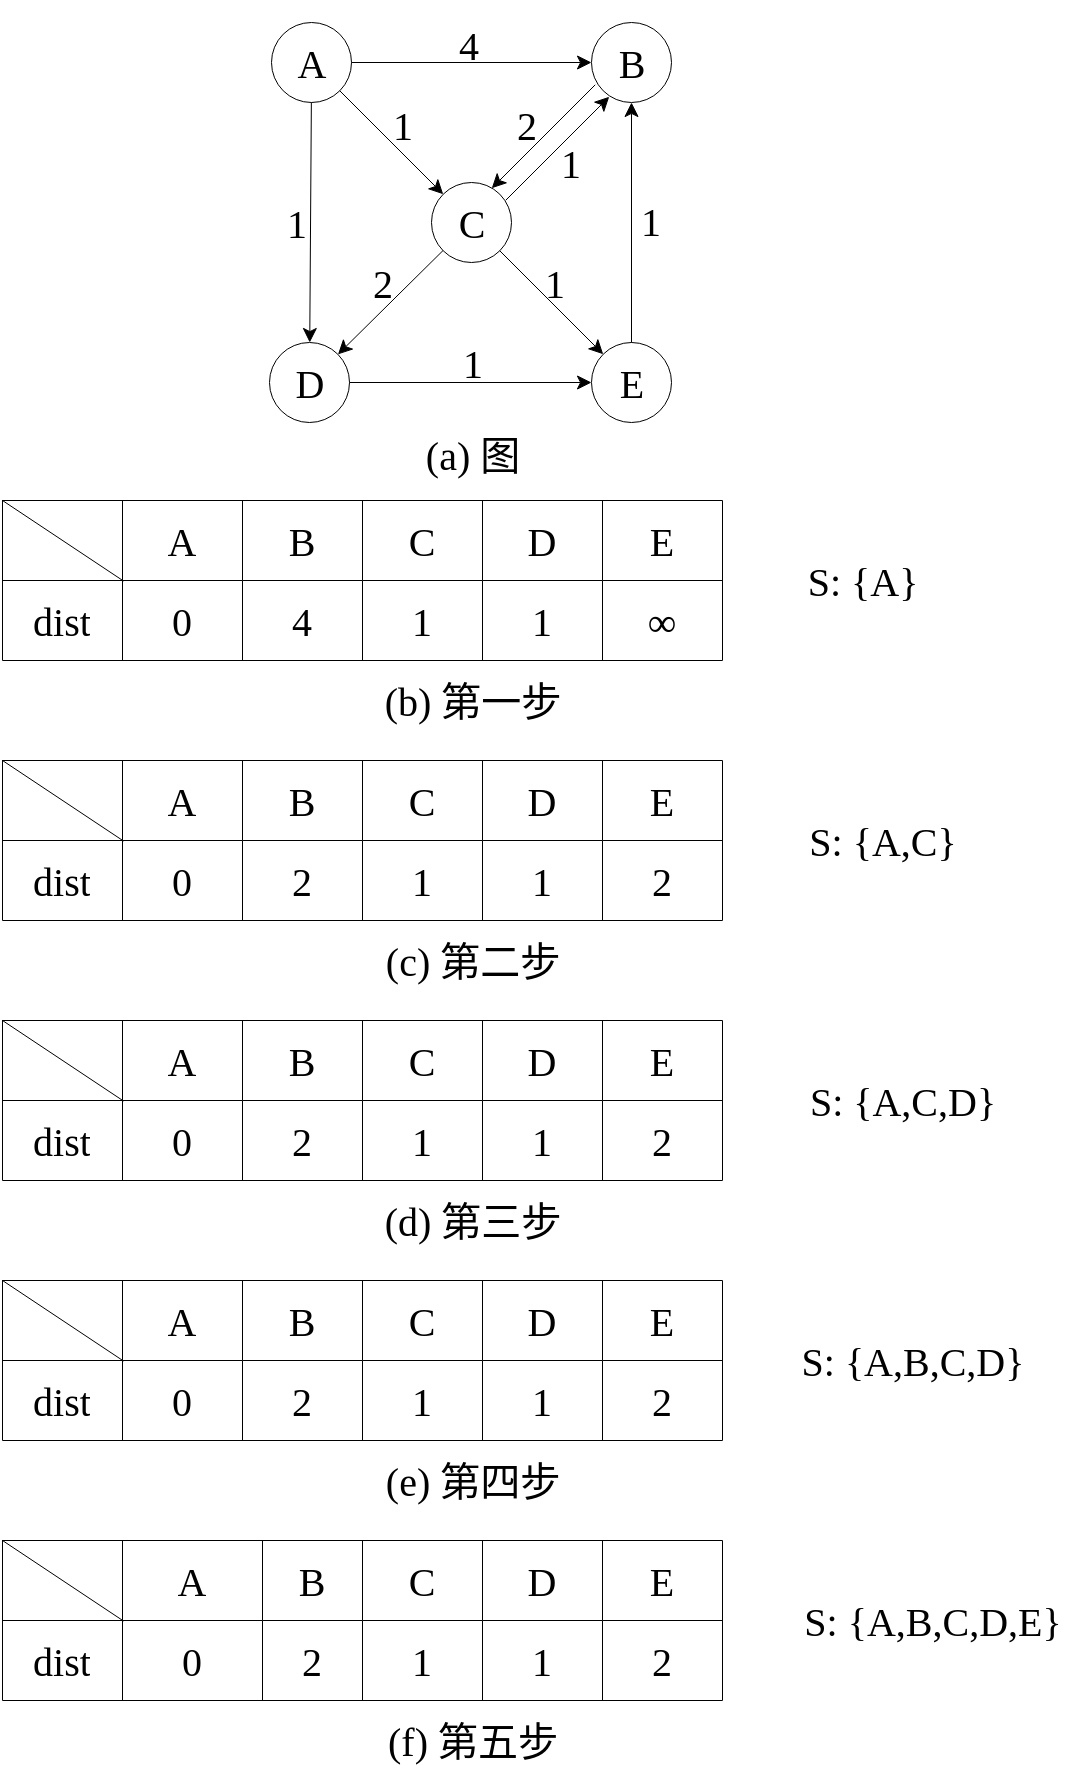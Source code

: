 <mxfile>
    <diagram id="xJzm0lC5wHLiliQopqIK" name="第 1 页">
        <mxGraphModel dx="991" dy="645" grid="1" gridSize="10" guides="1" tooltips="1" connect="1" arrows="1" fold="1" page="1" pageScale="1" pageWidth="827" pageHeight="1169" math="0" shadow="0">
            <root>
                <mxCell id="0"/>
                <mxCell id="1" parent="0"/>
                <mxCell id="GtfeOrSFovPK5ZYkdQ4u-160" value="&lt;font style=&quot;font-size: 20px;&quot; face=&quot;Times New Roman&quot;&gt;(f) &lt;/font&gt;&lt;font face=&quot;SimSun&quot; style=&quot;font-size: 20px;&quot;&gt;第五步&lt;/font&gt;" style="text;html=1;align=center;verticalAlign=middle;resizable=0;points=[];autosize=1;strokeColor=none;fillColor=none;strokeWidth=0.5;" parent="1" vertex="1">
                    <mxGeometry x="340" y="880" width="110" height="40" as="geometry"/>
                </mxCell>
                <mxCell id="GtfeOrSFovPK5ZYkdQ4u-166" value="&lt;font face=&quot;Times New Roman&quot;&gt;&lt;span style=&quot;font-size: 20px;&quot;&gt;S: {A,B,C,D,E}&lt;/span&gt;&lt;/font&gt;" style="text;html=1;align=center;verticalAlign=middle;resizable=0;points=[];autosize=1;strokeColor=none;fillColor=none;strokeWidth=0.5;" parent="1" vertex="1">
                    <mxGeometry x="550" y="820" width="150" height="40" as="geometry"/>
                </mxCell>
                <mxCell id="gOH0j5LnowQiTqJbI5KU-8" value="" style="group;strokeWidth=0.5;" parent="1" vertex="1" connectable="0">
                    <mxGeometry x="160" y="30" width="520" height="850" as="geometry"/>
                </mxCell>
                <mxCell id="gOH0j5LnowQiTqJbI5KU-5" value="" style="group;strokeWidth=0.5;" parent="gOH0j5LnowQiTqJbI5KU-8" vertex="1" connectable="0">
                    <mxGeometry x="131.5" y="11" width="207" height="236" as="geometry"/>
                </mxCell>
                <mxCell id="GtfeOrSFovPK5ZYkdQ4u-12" value="&lt;font style=&quot;font-size: 20px;&quot; face=&quot;Times New Roman&quot;&gt;A&lt;/font&gt;" style="ellipse;whiteSpace=wrap;html=1;aspect=fixed;strokeWidth=0.5;" parent="gOH0j5LnowQiTqJbI5KU-5" vertex="1">
                    <mxGeometry x="3" width="40" height="40" as="geometry"/>
                </mxCell>
                <mxCell id="GtfeOrSFovPK5ZYkdQ4u-13" value="&lt;font style=&quot;font-size: 20px;&quot; face=&quot;Times New Roman&quot;&gt;C&lt;/font&gt;" style="ellipse;whiteSpace=wrap;html=1;aspect=fixed;strokeWidth=0.5;" parent="gOH0j5LnowQiTqJbI5KU-5" vertex="1">
                    <mxGeometry x="83" y="80" width="40" height="40" as="geometry"/>
                </mxCell>
                <mxCell id="GtfeOrSFovPK5ZYkdQ4u-15" value="&lt;font style=&quot;font-size: 20px;&quot; face=&quot;Times New Roman&quot;&gt;B&lt;/font&gt;" style="ellipse;whiteSpace=wrap;html=1;aspect=fixed;strokeWidth=0.5;" parent="gOH0j5LnowQiTqJbI5KU-5" vertex="1">
                    <mxGeometry x="163" width="40" height="40" as="geometry"/>
                </mxCell>
                <mxCell id="GtfeOrSFovPK5ZYkdQ4u-16" value="&lt;font style=&quot;font-size: 20px;&quot; face=&quot;Times New Roman&quot;&gt;D&lt;/font&gt;" style="ellipse;whiteSpace=wrap;html=1;aspect=fixed;strokeWidth=0.5;" parent="gOH0j5LnowQiTqJbI5KU-5" vertex="1">
                    <mxGeometry x="2" y="160" width="40" height="40" as="geometry"/>
                </mxCell>
                <mxCell id="GtfeOrSFovPK5ZYkdQ4u-17" value="&lt;font style=&quot;font-size: 20px;&quot; face=&quot;Times New Roman&quot;&gt;E&lt;/font&gt;" style="ellipse;whiteSpace=wrap;html=1;aspect=fixed;strokeWidth=0.5;" parent="gOH0j5LnowQiTqJbI5KU-5" vertex="1">
                    <mxGeometry x="163" y="160" width="40" height="40" as="geometry"/>
                </mxCell>
                <mxCell id="GtfeOrSFovPK5ZYkdQ4u-19" value="" style="endArrow=classic;html=1;rounded=0;strokeWidth=0.5;" parent="gOH0j5LnowQiTqJbI5KU-5" source="GtfeOrSFovPK5ZYkdQ4u-12" target="GtfeOrSFovPK5ZYkdQ4u-13" edge="1">
                    <mxGeometry width="50" height="50" relative="1" as="geometry">
                        <mxPoint x="103" y="130" as="sourcePoint"/>
                        <mxPoint x="153" y="80" as="targetPoint"/>
                    </mxGeometry>
                </mxCell>
                <mxCell id="GtfeOrSFovPK5ZYkdQ4u-21" value="" style="endArrow=classic;html=1;rounded=0;strokeWidth=0.5;" parent="gOH0j5LnowQiTqJbI5KU-5" source="GtfeOrSFovPK5ZYkdQ4u-13" target="GtfeOrSFovPK5ZYkdQ4u-17" edge="1">
                    <mxGeometry width="50" height="50" relative="1" as="geometry">
                        <mxPoint x="103" y="130" as="sourcePoint"/>
                        <mxPoint x="153" y="80" as="targetPoint"/>
                    </mxGeometry>
                </mxCell>
                <mxCell id="GtfeOrSFovPK5ZYkdQ4u-22" value="" style="endArrow=classic;html=1;rounded=0;strokeWidth=0.5;" parent="gOH0j5LnowQiTqJbI5KU-5" source="GtfeOrSFovPK5ZYkdQ4u-12" target="GtfeOrSFovPK5ZYkdQ4u-16" edge="1">
                    <mxGeometry width="50" height="50" relative="1" as="geometry">
                        <mxPoint x="103" y="130" as="sourcePoint"/>
                        <mxPoint x="153" y="80" as="targetPoint"/>
                    </mxGeometry>
                </mxCell>
                <mxCell id="GtfeOrSFovPK5ZYkdQ4u-23" value="" style="endArrow=classic;html=1;rounded=0;strokeWidth=0.5;" parent="gOH0j5LnowQiTqJbI5KU-5" source="GtfeOrSFovPK5ZYkdQ4u-13" target="GtfeOrSFovPK5ZYkdQ4u-16" edge="1">
                    <mxGeometry width="50" height="50" relative="1" as="geometry">
                        <mxPoint x="103" y="130" as="sourcePoint"/>
                        <mxPoint x="153" y="80" as="targetPoint"/>
                    </mxGeometry>
                </mxCell>
                <mxCell id="GtfeOrSFovPK5ZYkdQ4u-24" value="" style="endArrow=classic;html=1;rounded=0;strokeWidth=0.5;" parent="gOH0j5LnowQiTqJbI5KU-5" source="GtfeOrSFovPK5ZYkdQ4u-16" target="GtfeOrSFovPK5ZYkdQ4u-17" edge="1">
                    <mxGeometry width="50" height="50" relative="1" as="geometry">
                        <mxPoint x="103" y="130" as="sourcePoint"/>
                        <mxPoint x="153" y="80" as="targetPoint"/>
                    </mxGeometry>
                </mxCell>
                <mxCell id="GtfeOrSFovPK5ZYkdQ4u-25" value="" style="endArrow=classic;html=1;rounded=0;strokeWidth=0.5;" parent="gOH0j5LnowQiTqJbI5KU-5" source="GtfeOrSFovPK5ZYkdQ4u-17" target="GtfeOrSFovPK5ZYkdQ4u-15" edge="1">
                    <mxGeometry width="50" height="50" relative="1" as="geometry">
                        <mxPoint x="103" y="130" as="sourcePoint"/>
                        <mxPoint x="153" y="80" as="targetPoint"/>
                    </mxGeometry>
                </mxCell>
                <mxCell id="GtfeOrSFovPK5ZYkdQ4u-26" value="" style="endArrow=classic;html=1;rounded=0;strokeWidth=0.5;" parent="gOH0j5LnowQiTqJbI5KU-5" source="GtfeOrSFovPK5ZYkdQ4u-12" target="GtfeOrSFovPK5ZYkdQ4u-15" edge="1">
                    <mxGeometry width="50" height="50" relative="1" as="geometry">
                        <mxPoint x="103" y="130" as="sourcePoint"/>
                        <mxPoint x="153" y="80" as="targetPoint"/>
                    </mxGeometry>
                </mxCell>
                <mxCell id="GtfeOrSFovPK5ZYkdQ4u-28" value="" style="endArrow=classic;html=1;rounded=0;strokeWidth=0.5;" parent="gOH0j5LnowQiTqJbI5KU-5" edge="1">
                    <mxGeometry width="50" height="50" relative="1" as="geometry">
                        <mxPoint x="164.858" y="31.142" as="sourcePoint"/>
                        <mxPoint x="113.142" y="82.858" as="targetPoint"/>
                    </mxGeometry>
                </mxCell>
                <mxCell id="GtfeOrSFovPK5ZYkdQ4u-29" value="" style="endArrow=classic;html=1;rounded=0;strokeWidth=0.5;" parent="gOH0j5LnowQiTqJbI5KU-5" edge="1">
                    <mxGeometry width="50" height="50" relative="1" as="geometry">
                        <mxPoint x="120.142" y="88.858" as="sourcePoint"/>
                        <mxPoint x="171.858" y="37.142" as="targetPoint"/>
                    </mxGeometry>
                </mxCell>
                <mxCell id="GtfeOrSFovPK5ZYkdQ4u-31" value="&lt;font style=&quot;font-size: 20px;&quot; face=&quot;Times New Roman&quot;&gt;1&lt;/font&gt;" style="text;html=1;align=center;verticalAlign=middle;resizable=0;points=[];autosize=1;strokeColor=none;fillColor=none;strokeWidth=0.5;" parent="gOH0j5LnowQiTqJbI5KU-5" vertex="1">
                    <mxGeometry x="137" y="50" width="30" height="40" as="geometry"/>
                </mxCell>
                <mxCell id="GtfeOrSFovPK5ZYkdQ4u-33" value="&lt;font style=&quot;font-size: 20px;&quot; face=&quot;Times New Roman&quot;&gt;1&lt;/font&gt;" style="text;html=1;align=center;verticalAlign=middle;resizable=0;points=[];autosize=1;strokeColor=none;fillColor=none;strokeWidth=0.5;" parent="gOH0j5LnowQiTqJbI5KU-5" vertex="1">
                    <mxGeometry x="177" y="79" width="30" height="40" as="geometry"/>
                </mxCell>
                <mxCell id="GtfeOrSFovPK5ZYkdQ4u-34" value="&lt;font style=&quot;font-size: 20px;&quot; face=&quot;Times New Roman&quot;&gt;1&lt;/font&gt;" style="text;html=1;align=center;verticalAlign=middle;resizable=0;points=[];autosize=1;strokeColor=none;fillColor=none;strokeWidth=0.5;" parent="gOH0j5LnowQiTqJbI5KU-5" vertex="1">
                    <mxGeometry x="129" y="110" width="30" height="40" as="geometry"/>
                </mxCell>
                <mxCell id="GtfeOrSFovPK5ZYkdQ4u-35" value="&lt;font style=&quot;font-size: 20px;&quot; face=&quot;Times New Roman&quot;&gt;2&lt;/font&gt;" style="text;html=1;align=center;verticalAlign=middle;resizable=0;points=[];autosize=1;strokeColor=none;fillColor=none;strokeWidth=0.5;" parent="gOH0j5LnowQiTqJbI5KU-5" vertex="1">
                    <mxGeometry x="115" y="31" width="30" height="40" as="geometry"/>
                </mxCell>
                <mxCell id="GtfeOrSFovPK5ZYkdQ4u-36" value="&lt;font style=&quot;font-size: 20px;&quot; face=&quot;Times New Roman&quot;&gt;1&lt;/font&gt;" style="text;html=1;align=center;verticalAlign=middle;resizable=0;points=[];autosize=1;strokeColor=none;fillColor=none;strokeWidth=0.5;" parent="gOH0j5LnowQiTqJbI5KU-5" vertex="1">
                    <mxGeometry x="53" y="31" width="30" height="40" as="geometry"/>
                </mxCell>
                <mxCell id="GtfeOrSFovPK5ZYkdQ4u-38" value="&lt;font style=&quot;font-size: 20px;&quot; face=&quot;Times New Roman&quot;&gt;1&lt;/font&gt;" style="text;html=1;align=center;verticalAlign=middle;resizable=0;points=[];autosize=1;strokeColor=none;fillColor=none;strokeWidth=0.5;" parent="gOH0j5LnowQiTqJbI5KU-5" vertex="1">
                    <mxGeometry y="80" width="30" height="40" as="geometry"/>
                </mxCell>
                <mxCell id="GtfeOrSFovPK5ZYkdQ4u-39" value="&lt;font style=&quot;font-size: 20px;&quot; face=&quot;Times New Roman&quot;&gt;2&lt;/font&gt;" style="text;html=1;align=center;verticalAlign=middle;resizable=0;points=[];autosize=1;strokeColor=none;fillColor=none;strokeWidth=0.5;" parent="gOH0j5LnowQiTqJbI5KU-5" vertex="1">
                    <mxGeometry x="43" y="110" width="30" height="40" as="geometry"/>
                </mxCell>
                <mxCell id="GtfeOrSFovPK5ZYkdQ4u-40" value="&lt;font style=&quot;font-size: 20px;&quot; face=&quot;Times New Roman&quot;&gt;1&lt;/font&gt;" style="text;html=1;align=center;verticalAlign=middle;resizable=0;points=[];autosize=1;strokeColor=none;fillColor=none;strokeWidth=0.5;" parent="gOH0j5LnowQiTqJbI5KU-5" vertex="1">
                    <mxGeometry x="88" y="150" width="30" height="40" as="geometry"/>
                </mxCell>
                <mxCell id="GtfeOrSFovPK5ZYkdQ4u-41" value="&lt;font style=&quot;font-size: 20px;&quot; face=&quot;Times New Roman&quot;&gt;(a) &lt;/font&gt;&lt;font face=&quot;SimSun&quot; style=&quot;font-size: 20px;&quot;&gt;图&lt;/font&gt;" style="text;html=1;align=center;verticalAlign=middle;resizable=0;points=[];autosize=1;strokeColor=none;fillColor=none;strokeWidth=0.5;" parent="gOH0j5LnowQiTqJbI5KU-5" vertex="1">
                    <mxGeometry x="68" y="196" width="70" height="40" as="geometry"/>
                </mxCell>
                <mxCell id="GtfeOrSFovPK5ZYkdQ4u-37" value="&lt;font style=&quot;font-size: 20px;&quot; face=&quot;Times New Roman&quot;&gt;4&lt;/font&gt;" style="text;html=1;align=center;verticalAlign=middle;resizable=0;points=[];autosize=1;strokeColor=none;fillColor=none;strokeWidth=0.5;" parent="gOH0j5LnowQiTqJbI5KU-5" vertex="1">
                    <mxGeometry x="86" y="-9" width="30" height="40" as="geometry"/>
                </mxCell>
                <mxCell id="gOH0j5LnowQiTqJbI5KU-6" value="" style="group;align=center;strokeWidth=0.5;" parent="gOH0j5LnowQiTqJbI5KU-8" vertex="1" connectable="0">
                    <mxGeometry y="250" width="470" height="120" as="geometry"/>
                </mxCell>
                <mxCell id="GtfeOrSFovPK5ZYkdQ4u-58" value="&lt;font style=&quot;font-size: 20px;&quot; face=&quot;Times New Roman&quot;&gt;(&lt;/font&gt;&lt;font style=&quot;font-size: 20px;&quot;&gt;&lt;font style=&quot;&quot;&gt;&lt;font face=&quot;Times New Roman&quot;&gt;b) &lt;/font&gt;&lt;font face=&quot;SimSun&quot;&gt;第一步&lt;/font&gt;&lt;/font&gt;&lt;/font&gt;" style="text;html=1;align=center;verticalAlign=middle;resizable=0;points=[];autosize=1;strokeColor=none;fillColor=none;strokeWidth=0.5;" parent="gOH0j5LnowQiTqJbI5KU-6" vertex="1">
                    <mxGeometry x="180" y="80" width="110" height="40" as="geometry"/>
                </mxCell>
                <mxCell id="GtfeOrSFovPK5ZYkdQ4u-42" value="" style="shape=table;startSize=0;container=1;collapsible=0;childLayout=tableLayout;fontFamily=Times New Roman;fontSize=20;strokeWidth=0.5;shadow=0;" parent="gOH0j5LnowQiTqJbI5KU-6" vertex="1">
                    <mxGeometry width="360" height="80" as="geometry"/>
                </mxCell>
                <mxCell id="GtfeOrSFovPK5ZYkdQ4u-43" value="" style="shape=tableRow;horizontal=0;startSize=0;swimlaneHead=0;swimlaneBody=0;strokeColor=inherit;top=0;left=0;bottom=0;right=0;collapsible=0;dropTarget=0;fillColor=none;points=[[0,0.5],[1,0.5]];portConstraint=eastwest;fontFamily=Times New Roman;fontSize=20;strokeWidth=0.5;shadow=0;" parent="GtfeOrSFovPK5ZYkdQ4u-42" vertex="1">
                    <mxGeometry width="360" height="40" as="geometry"/>
                </mxCell>
                <mxCell id="GtfeOrSFovPK5ZYkdQ4u-44" value="" style="shape=partialRectangle;html=1;whiteSpace=wrap;connectable=0;strokeColor=inherit;overflow=hidden;fillColor=none;top=0;left=0;bottom=0;right=0;pointerEvents=1;fontFamily=Times New Roman;fontSize=20;strokeWidth=0.5;shadow=0;horizontal=1;" parent="GtfeOrSFovPK5ZYkdQ4u-43" vertex="1">
                    <mxGeometry width="60" height="40" as="geometry">
                        <mxRectangle width="60" height="40" as="alternateBounds"/>
                    </mxGeometry>
                </mxCell>
                <mxCell id="GtfeOrSFovPK5ZYkdQ4u-45" value="A" style="shape=partialRectangle;html=1;whiteSpace=wrap;connectable=0;strokeColor=inherit;overflow=hidden;fillColor=none;top=0;left=0;bottom=0;right=0;pointerEvents=1;fontFamily=Times New Roman;fontSize=20;strokeWidth=0.5;shadow=0;" parent="GtfeOrSFovPK5ZYkdQ4u-43" vertex="1">
                    <mxGeometry x="60" width="60" height="40" as="geometry">
                        <mxRectangle width="60" height="40" as="alternateBounds"/>
                    </mxGeometry>
                </mxCell>
                <mxCell id="GtfeOrSFovPK5ZYkdQ4u-46" value="B" style="shape=partialRectangle;html=1;whiteSpace=wrap;connectable=0;strokeColor=inherit;overflow=hidden;fillColor=none;top=0;left=0;bottom=0;right=0;pointerEvents=1;fontFamily=Times New Roman;fontSize=20;strokeWidth=0.5;shadow=0;" parent="GtfeOrSFovPK5ZYkdQ4u-43" vertex="1">
                    <mxGeometry x="120" width="60" height="40" as="geometry">
                        <mxRectangle width="60" height="40" as="alternateBounds"/>
                    </mxGeometry>
                </mxCell>
                <mxCell id="GtfeOrSFovPK5ZYkdQ4u-47" value="C" style="shape=partialRectangle;html=1;whiteSpace=wrap;connectable=0;strokeColor=inherit;overflow=hidden;fillColor=none;top=0;left=0;bottom=0;right=0;pointerEvents=1;fontFamily=Times New Roman;fontSize=20;strokeWidth=0.5;shadow=0;" parent="GtfeOrSFovPK5ZYkdQ4u-43" vertex="1">
                    <mxGeometry x="180" width="60" height="40" as="geometry">
                        <mxRectangle width="60" height="40" as="alternateBounds"/>
                    </mxGeometry>
                </mxCell>
                <mxCell id="GtfeOrSFovPK5ZYkdQ4u-48" value="D" style="shape=partialRectangle;html=1;whiteSpace=wrap;connectable=0;strokeColor=inherit;overflow=hidden;fillColor=none;top=0;left=0;bottom=0;right=0;pointerEvents=1;fontFamily=Times New Roman;fontSize=20;strokeWidth=0.5;shadow=0;" parent="GtfeOrSFovPK5ZYkdQ4u-43" vertex="1">
                    <mxGeometry x="240" width="60" height="40" as="geometry">
                        <mxRectangle width="60" height="40" as="alternateBounds"/>
                    </mxGeometry>
                </mxCell>
                <mxCell id="GtfeOrSFovPK5ZYkdQ4u-55" value="E" style="shape=partialRectangle;html=1;whiteSpace=wrap;connectable=0;strokeColor=inherit;overflow=hidden;fillColor=none;top=0;left=0;bottom=0;right=0;pointerEvents=1;fontFamily=Times New Roman;fontSize=20;strokeWidth=0.5;shadow=0;" parent="GtfeOrSFovPK5ZYkdQ4u-43" vertex="1">
                    <mxGeometry x="300" width="60" height="40" as="geometry">
                        <mxRectangle width="60" height="40" as="alternateBounds"/>
                    </mxGeometry>
                </mxCell>
                <mxCell id="GtfeOrSFovPK5ZYkdQ4u-49" value="" style="shape=tableRow;horizontal=0;startSize=0;swimlaneHead=0;swimlaneBody=0;strokeColor=inherit;top=0;left=0;bottom=0;right=0;collapsible=0;dropTarget=0;fillColor=none;points=[[0,0.5],[1,0.5]];portConstraint=eastwest;fontFamily=Times New Roman;fontSize=20;strokeWidth=0.5;shadow=0;" parent="GtfeOrSFovPK5ZYkdQ4u-42" vertex="1">
                    <mxGeometry y="40" width="360" height="40" as="geometry"/>
                </mxCell>
                <mxCell id="GtfeOrSFovPK5ZYkdQ4u-50" value="dist" style="shape=partialRectangle;html=1;whiteSpace=wrap;connectable=0;strokeColor=inherit;overflow=hidden;fillColor=none;top=0;left=0;bottom=0;right=0;pointerEvents=1;fontFamily=Times New Roman;fontSize=20;strokeWidth=0.5;shadow=0;" parent="GtfeOrSFovPK5ZYkdQ4u-49" vertex="1">
                    <mxGeometry width="60" height="40" as="geometry">
                        <mxRectangle width="60" height="40" as="alternateBounds"/>
                    </mxGeometry>
                </mxCell>
                <mxCell id="GtfeOrSFovPK5ZYkdQ4u-51" value="0" style="shape=partialRectangle;html=1;whiteSpace=wrap;connectable=0;strokeColor=inherit;overflow=hidden;fillColor=none;top=0;left=0;bottom=0;right=0;pointerEvents=1;fontFamily=Times New Roman;fontSize=20;strokeWidth=0.5;shadow=0;" parent="GtfeOrSFovPK5ZYkdQ4u-49" vertex="1">
                    <mxGeometry x="60" width="60" height="40" as="geometry">
                        <mxRectangle width="60" height="40" as="alternateBounds"/>
                    </mxGeometry>
                </mxCell>
                <mxCell id="GtfeOrSFovPK5ZYkdQ4u-52" value="4" style="shape=partialRectangle;html=1;whiteSpace=wrap;connectable=0;strokeColor=inherit;overflow=hidden;fillColor=none;top=0;left=0;bottom=0;right=0;pointerEvents=1;fontFamily=Times New Roman;fontSize=20;strokeWidth=0.5;shadow=0;" parent="GtfeOrSFovPK5ZYkdQ4u-49" vertex="1">
                    <mxGeometry x="120" width="60" height="40" as="geometry">
                        <mxRectangle width="60" height="40" as="alternateBounds"/>
                    </mxGeometry>
                </mxCell>
                <mxCell id="GtfeOrSFovPK5ZYkdQ4u-53" value="1" style="shape=partialRectangle;html=1;whiteSpace=wrap;connectable=0;strokeColor=inherit;overflow=hidden;fillColor=none;top=0;left=0;bottom=0;right=0;pointerEvents=1;fontFamily=Times New Roman;fontSize=20;strokeWidth=0.5;shadow=0;" parent="GtfeOrSFovPK5ZYkdQ4u-49" vertex="1">
                    <mxGeometry x="180" width="60" height="40" as="geometry">
                        <mxRectangle width="60" height="40" as="alternateBounds"/>
                    </mxGeometry>
                </mxCell>
                <mxCell id="GtfeOrSFovPK5ZYkdQ4u-54" value="1" style="shape=partialRectangle;html=1;whiteSpace=wrap;connectable=0;strokeColor=inherit;overflow=hidden;fillColor=none;top=0;left=0;bottom=0;right=0;pointerEvents=1;fontFamily=Times New Roman;fontSize=20;strokeWidth=0.5;shadow=0;" parent="GtfeOrSFovPK5ZYkdQ4u-49" vertex="1">
                    <mxGeometry x="240" width="60" height="40" as="geometry">
                        <mxRectangle width="60" height="40" as="alternateBounds"/>
                    </mxGeometry>
                </mxCell>
                <mxCell id="GtfeOrSFovPK5ZYkdQ4u-56" value="∞" style="shape=partialRectangle;html=1;whiteSpace=wrap;connectable=0;strokeColor=inherit;overflow=hidden;fillColor=none;top=0;left=0;bottom=0;right=0;pointerEvents=1;fontFamily=Times New Roman;fontSize=20;strokeWidth=0.5;shadow=0;" parent="GtfeOrSFovPK5ZYkdQ4u-49" vertex="1">
                    <mxGeometry x="300" width="60" height="40" as="geometry">
                        <mxRectangle width="60" height="40" as="alternateBounds"/>
                    </mxGeometry>
                </mxCell>
                <mxCell id="GtfeOrSFovPK5ZYkdQ4u-57" value="" style="endArrow=none;html=1;rounded=0;entryX=0.168;entryY=0.006;entryDx=0;entryDy=0;entryPerimeter=0;strokeWidth=0.5;" parent="GtfeOrSFovPK5ZYkdQ4u-42" target="GtfeOrSFovPK5ZYkdQ4u-49" edge="1">
                    <mxGeometry width="50" height="50" relative="1" as="geometry">
                        <mxPoint as="sourcePoint"/>
                        <mxPoint x="170" y="30" as="targetPoint"/>
                    </mxGeometry>
                </mxCell>
                <mxCell id="GtfeOrSFovPK5ZYkdQ4u-161" value="&lt;font face=&quot;Times New Roman&quot;&gt;&lt;span style=&quot;font-size: 20px;&quot;&gt;S: {A}&lt;/span&gt;&lt;/font&gt;" style="text;html=1;align=center;verticalAlign=middle;resizable=0;points=[];autosize=1;strokeColor=none;fillColor=none;strokeWidth=0.5;" parent="gOH0j5LnowQiTqJbI5KU-6" vertex="1">
                    <mxGeometry x="390" y="20" width="80" height="40" as="geometry"/>
                </mxCell>
                <mxCell id="gOH0j5LnowQiTqJbI5KU-7" value="" style="group;strokeWidth=0.5;" parent="gOH0j5LnowQiTqJbI5KU-8" vertex="1" connectable="0">
                    <mxGeometry y="380" width="490" height="120" as="geometry"/>
                </mxCell>
                <mxCell id="GtfeOrSFovPK5ZYkdQ4u-93" value="" style="shape=table;startSize=0;container=1;collapsible=0;childLayout=tableLayout;fontFamily=Times New Roman;fontSize=20;strokeWidth=0.5;shadow=0;" parent="gOH0j5LnowQiTqJbI5KU-7" vertex="1">
                    <mxGeometry width="360" height="80" as="geometry"/>
                </mxCell>
                <mxCell id="GtfeOrSFovPK5ZYkdQ4u-94" value="" style="shape=tableRow;horizontal=0;startSize=0;swimlaneHead=0;swimlaneBody=0;strokeColor=inherit;top=0;left=0;bottom=0;right=0;collapsible=0;dropTarget=0;fillColor=none;points=[[0,0.5],[1,0.5]];portConstraint=eastwest;fontFamily=Times New Roman;fontSize=20;strokeWidth=0.5;shadow=0;" parent="GtfeOrSFovPK5ZYkdQ4u-93" vertex="1">
                    <mxGeometry width="360" height="40" as="geometry"/>
                </mxCell>
                <mxCell id="GtfeOrSFovPK5ZYkdQ4u-95" value="" style="shape=partialRectangle;html=1;whiteSpace=wrap;connectable=0;strokeColor=inherit;overflow=hidden;fillColor=none;top=0;left=0;bottom=0;right=0;pointerEvents=1;fontFamily=Times New Roman;fontSize=20;strokeWidth=0.5;shadow=0;horizontal=1;" parent="GtfeOrSFovPK5ZYkdQ4u-94" vertex="1">
                    <mxGeometry width="60" height="40" as="geometry">
                        <mxRectangle width="60" height="40" as="alternateBounds"/>
                    </mxGeometry>
                </mxCell>
                <mxCell id="GtfeOrSFovPK5ZYkdQ4u-96" value="A" style="shape=partialRectangle;html=1;whiteSpace=wrap;connectable=0;strokeColor=inherit;overflow=hidden;fillColor=none;top=0;left=0;bottom=0;right=0;pointerEvents=1;fontFamily=Times New Roman;fontSize=20;strokeWidth=0.5;shadow=0;" parent="GtfeOrSFovPK5ZYkdQ4u-94" vertex="1">
                    <mxGeometry x="60" width="60" height="40" as="geometry">
                        <mxRectangle width="60" height="40" as="alternateBounds"/>
                    </mxGeometry>
                </mxCell>
                <mxCell id="GtfeOrSFovPK5ZYkdQ4u-97" value="B" style="shape=partialRectangle;html=1;whiteSpace=wrap;connectable=0;strokeColor=inherit;overflow=hidden;fillColor=none;top=0;left=0;bottom=0;right=0;pointerEvents=1;fontFamily=Times New Roman;fontSize=20;strokeWidth=0.5;shadow=0;" parent="GtfeOrSFovPK5ZYkdQ4u-94" vertex="1">
                    <mxGeometry x="120" width="60" height="40" as="geometry">
                        <mxRectangle width="60" height="40" as="alternateBounds"/>
                    </mxGeometry>
                </mxCell>
                <mxCell id="GtfeOrSFovPK5ZYkdQ4u-98" value="C" style="shape=partialRectangle;html=1;whiteSpace=wrap;connectable=0;strokeColor=inherit;overflow=hidden;fillColor=none;top=0;left=0;bottom=0;right=0;pointerEvents=1;fontFamily=Times New Roman;fontSize=20;strokeWidth=0.5;shadow=0;" parent="GtfeOrSFovPK5ZYkdQ4u-94" vertex="1">
                    <mxGeometry x="180" width="60" height="40" as="geometry">
                        <mxRectangle width="60" height="40" as="alternateBounds"/>
                    </mxGeometry>
                </mxCell>
                <mxCell id="GtfeOrSFovPK5ZYkdQ4u-99" value="D" style="shape=partialRectangle;html=1;whiteSpace=wrap;connectable=0;strokeColor=inherit;overflow=hidden;fillColor=none;top=0;left=0;bottom=0;right=0;pointerEvents=1;fontFamily=Times New Roman;fontSize=20;strokeWidth=0.5;shadow=0;" parent="GtfeOrSFovPK5ZYkdQ4u-94" vertex="1">
                    <mxGeometry x="240" width="60" height="40" as="geometry">
                        <mxRectangle width="60" height="40" as="alternateBounds"/>
                    </mxGeometry>
                </mxCell>
                <mxCell id="GtfeOrSFovPK5ZYkdQ4u-100" value="E" style="shape=partialRectangle;html=1;whiteSpace=wrap;connectable=0;strokeColor=inherit;overflow=hidden;fillColor=none;top=0;left=0;bottom=0;right=0;pointerEvents=1;fontFamily=Times New Roman;fontSize=20;strokeWidth=0.5;shadow=0;" parent="GtfeOrSFovPK5ZYkdQ4u-94" vertex="1">
                    <mxGeometry x="300" width="60" height="40" as="geometry">
                        <mxRectangle width="60" height="40" as="alternateBounds"/>
                    </mxGeometry>
                </mxCell>
                <mxCell id="GtfeOrSFovPK5ZYkdQ4u-101" value="" style="shape=tableRow;horizontal=0;startSize=0;swimlaneHead=0;swimlaneBody=0;strokeColor=inherit;top=0;left=0;bottom=0;right=0;collapsible=0;dropTarget=0;fillColor=none;points=[[0,0.5],[1,0.5]];portConstraint=eastwest;fontFamily=Times New Roman;fontSize=20;strokeWidth=0.5;shadow=0;" parent="GtfeOrSFovPK5ZYkdQ4u-93" vertex="1">
                    <mxGeometry y="40" width="360" height="40" as="geometry"/>
                </mxCell>
                <mxCell id="GtfeOrSFovPK5ZYkdQ4u-102" value="dist" style="shape=partialRectangle;html=1;whiteSpace=wrap;connectable=0;strokeColor=inherit;overflow=hidden;fillColor=none;top=0;left=0;bottom=0;right=0;pointerEvents=1;fontFamily=Times New Roman;fontSize=20;strokeWidth=0.5;shadow=0;" parent="GtfeOrSFovPK5ZYkdQ4u-101" vertex="1">
                    <mxGeometry width="60" height="40" as="geometry">
                        <mxRectangle width="60" height="40" as="alternateBounds"/>
                    </mxGeometry>
                </mxCell>
                <mxCell id="GtfeOrSFovPK5ZYkdQ4u-103" value="0" style="shape=partialRectangle;html=1;whiteSpace=wrap;connectable=0;strokeColor=inherit;overflow=hidden;fillColor=none;top=0;left=0;bottom=0;right=0;pointerEvents=1;fontFamily=Times New Roman;fontSize=20;strokeWidth=0.5;shadow=0;" parent="GtfeOrSFovPK5ZYkdQ4u-101" vertex="1">
                    <mxGeometry x="60" width="60" height="40" as="geometry">
                        <mxRectangle width="60" height="40" as="alternateBounds"/>
                    </mxGeometry>
                </mxCell>
                <mxCell id="GtfeOrSFovPK5ZYkdQ4u-104" value="2" style="shape=partialRectangle;html=1;whiteSpace=wrap;connectable=0;strokeColor=inherit;overflow=hidden;fillColor=none;top=0;left=0;bottom=0;right=0;pointerEvents=1;fontFamily=Times New Roman;fontSize=20;strokeWidth=0.5;shadow=0;" parent="GtfeOrSFovPK5ZYkdQ4u-101" vertex="1">
                    <mxGeometry x="120" width="60" height="40" as="geometry">
                        <mxRectangle width="60" height="40" as="alternateBounds"/>
                    </mxGeometry>
                </mxCell>
                <mxCell id="GtfeOrSFovPK5ZYkdQ4u-105" value="1" style="shape=partialRectangle;html=1;whiteSpace=wrap;connectable=0;strokeColor=inherit;overflow=hidden;fillColor=none;top=0;left=0;bottom=0;right=0;pointerEvents=1;fontFamily=Times New Roman;fontSize=20;strokeWidth=0.5;shadow=0;" parent="GtfeOrSFovPK5ZYkdQ4u-101" vertex="1">
                    <mxGeometry x="180" width="60" height="40" as="geometry">
                        <mxRectangle width="60" height="40" as="alternateBounds"/>
                    </mxGeometry>
                </mxCell>
                <mxCell id="GtfeOrSFovPK5ZYkdQ4u-106" value="1" style="shape=partialRectangle;html=1;whiteSpace=wrap;connectable=0;strokeColor=inherit;overflow=hidden;fillColor=none;top=0;left=0;bottom=0;right=0;pointerEvents=1;fontFamily=Times New Roman;fontSize=20;strokeWidth=0.5;shadow=0;" parent="GtfeOrSFovPK5ZYkdQ4u-101" vertex="1">
                    <mxGeometry x="240" width="60" height="40" as="geometry">
                        <mxRectangle width="60" height="40" as="alternateBounds"/>
                    </mxGeometry>
                </mxCell>
                <mxCell id="GtfeOrSFovPK5ZYkdQ4u-107" value="2" style="shape=partialRectangle;html=1;whiteSpace=wrap;connectable=0;strokeColor=inherit;overflow=hidden;fillColor=none;top=0;left=0;bottom=0;right=0;pointerEvents=1;fontFamily=Times New Roman;fontSize=20;strokeWidth=0.5;shadow=0;" parent="GtfeOrSFovPK5ZYkdQ4u-101" vertex="1">
                    <mxGeometry x="300" width="60" height="40" as="geometry">
                        <mxRectangle width="60" height="40" as="alternateBounds"/>
                    </mxGeometry>
                </mxCell>
                <mxCell id="GtfeOrSFovPK5ZYkdQ4u-108" value="" style="endArrow=none;html=1;rounded=0;entryX=0.168;entryY=0.006;entryDx=0;entryDy=0;entryPerimeter=0;strokeWidth=0.5;" parent="GtfeOrSFovPK5ZYkdQ4u-93" target="GtfeOrSFovPK5ZYkdQ4u-101" edge="1">
                    <mxGeometry width="50" height="50" relative="1" as="geometry">
                        <mxPoint as="sourcePoint"/>
                        <mxPoint x="170" y="30" as="targetPoint"/>
                    </mxGeometry>
                </mxCell>
                <mxCell id="GtfeOrSFovPK5ZYkdQ4u-109" value="&lt;font style=&quot;font-size: 20px;&quot; face=&quot;Times New Roman&quot;&gt;(c) &lt;/font&gt;&lt;font face=&quot;SimSun&quot; style=&quot;font-size: 20px;&quot;&gt;第二步&lt;/font&gt;" style="text;html=1;align=center;verticalAlign=middle;resizable=0;points=[];autosize=1;strokeColor=none;fillColor=none;strokeWidth=0.5;" parent="gOH0j5LnowQiTqJbI5KU-7" vertex="1">
                    <mxGeometry x="180" y="80" width="110" height="40" as="geometry"/>
                </mxCell>
                <mxCell id="GtfeOrSFovPK5ZYkdQ4u-162" value="&lt;font face=&quot;Times New Roman&quot;&gt;&lt;span style=&quot;font-size: 20px;&quot;&gt;S: {A,C}&lt;/span&gt;&lt;/font&gt;" style="text;html=1;align=center;verticalAlign=middle;resizable=0;points=[];autosize=1;strokeColor=none;fillColor=none;strokeWidth=0.5;" parent="gOH0j5LnowQiTqJbI5KU-7" vertex="1">
                    <mxGeometry x="390" y="20" width="100" height="40" as="geometry"/>
                </mxCell>
                <mxCell id="GtfeOrSFovPK5ZYkdQ4u-110" value="" style="shape=table;startSize=0;container=1;collapsible=0;childLayout=tableLayout;fontFamily=Times New Roman;fontSize=20;strokeWidth=0.5;shadow=0;" parent="gOH0j5LnowQiTqJbI5KU-8" vertex="1">
                    <mxGeometry y="510" width="360" height="80" as="geometry"/>
                </mxCell>
                <mxCell id="GtfeOrSFovPK5ZYkdQ4u-111" value="" style="shape=tableRow;horizontal=0;startSize=0;swimlaneHead=0;swimlaneBody=0;strokeColor=inherit;top=0;left=0;bottom=0;right=0;collapsible=0;dropTarget=0;fillColor=none;points=[[0,0.5],[1,0.5]];portConstraint=eastwest;fontFamily=Times New Roman;fontSize=20;strokeWidth=0.5;shadow=0;" parent="GtfeOrSFovPK5ZYkdQ4u-110" vertex="1">
                    <mxGeometry width="360" height="40" as="geometry"/>
                </mxCell>
                <mxCell id="GtfeOrSFovPK5ZYkdQ4u-112" value="" style="shape=partialRectangle;html=1;whiteSpace=wrap;connectable=0;strokeColor=inherit;overflow=hidden;fillColor=none;top=0;left=0;bottom=0;right=0;pointerEvents=1;fontFamily=Times New Roman;fontSize=20;strokeWidth=0.5;shadow=0;horizontal=1;" parent="GtfeOrSFovPK5ZYkdQ4u-111" vertex="1">
                    <mxGeometry width="60" height="40" as="geometry">
                        <mxRectangle width="60" height="40" as="alternateBounds"/>
                    </mxGeometry>
                </mxCell>
                <mxCell id="GtfeOrSFovPK5ZYkdQ4u-113" value="A" style="shape=partialRectangle;html=1;whiteSpace=wrap;connectable=0;strokeColor=inherit;overflow=hidden;fillColor=none;top=0;left=0;bottom=0;right=0;pointerEvents=1;fontFamily=Times New Roman;fontSize=20;strokeWidth=0.5;shadow=0;" parent="GtfeOrSFovPK5ZYkdQ4u-111" vertex="1">
                    <mxGeometry x="60" width="60" height="40" as="geometry">
                        <mxRectangle width="60" height="40" as="alternateBounds"/>
                    </mxGeometry>
                </mxCell>
                <mxCell id="GtfeOrSFovPK5ZYkdQ4u-114" value="B" style="shape=partialRectangle;html=1;whiteSpace=wrap;connectable=0;strokeColor=inherit;overflow=hidden;fillColor=none;top=0;left=0;bottom=0;right=0;pointerEvents=1;fontFamily=Times New Roman;fontSize=20;strokeWidth=0.5;shadow=0;" parent="GtfeOrSFovPK5ZYkdQ4u-111" vertex="1">
                    <mxGeometry x="120" width="60" height="40" as="geometry">
                        <mxRectangle width="60" height="40" as="alternateBounds"/>
                    </mxGeometry>
                </mxCell>
                <mxCell id="GtfeOrSFovPK5ZYkdQ4u-115" value="C" style="shape=partialRectangle;html=1;whiteSpace=wrap;connectable=0;strokeColor=inherit;overflow=hidden;fillColor=none;top=0;left=0;bottom=0;right=0;pointerEvents=1;fontFamily=Times New Roman;fontSize=20;strokeWidth=0.5;shadow=0;" parent="GtfeOrSFovPK5ZYkdQ4u-111" vertex="1">
                    <mxGeometry x="180" width="60" height="40" as="geometry">
                        <mxRectangle width="60" height="40" as="alternateBounds"/>
                    </mxGeometry>
                </mxCell>
                <mxCell id="GtfeOrSFovPK5ZYkdQ4u-116" value="D" style="shape=partialRectangle;html=1;whiteSpace=wrap;connectable=0;strokeColor=inherit;overflow=hidden;fillColor=none;top=0;left=0;bottom=0;right=0;pointerEvents=1;fontFamily=Times New Roman;fontSize=20;strokeWidth=0.5;shadow=0;" parent="GtfeOrSFovPK5ZYkdQ4u-111" vertex="1">
                    <mxGeometry x="240" width="60" height="40" as="geometry">
                        <mxRectangle width="60" height="40" as="alternateBounds"/>
                    </mxGeometry>
                </mxCell>
                <mxCell id="GtfeOrSFovPK5ZYkdQ4u-117" value="E" style="shape=partialRectangle;html=1;whiteSpace=wrap;connectable=0;strokeColor=inherit;overflow=hidden;fillColor=none;top=0;left=0;bottom=0;right=0;pointerEvents=1;fontFamily=Times New Roman;fontSize=20;strokeWidth=0.5;shadow=0;" parent="GtfeOrSFovPK5ZYkdQ4u-111" vertex="1">
                    <mxGeometry x="300" width="60" height="40" as="geometry">
                        <mxRectangle width="60" height="40" as="alternateBounds"/>
                    </mxGeometry>
                </mxCell>
                <mxCell id="GtfeOrSFovPK5ZYkdQ4u-118" value="" style="shape=tableRow;horizontal=0;startSize=0;swimlaneHead=0;swimlaneBody=0;strokeColor=inherit;top=0;left=0;bottom=0;right=0;collapsible=0;dropTarget=0;fillColor=none;points=[[0,0.5],[1,0.5]];portConstraint=eastwest;fontFamily=Times New Roman;fontSize=20;strokeWidth=0.5;shadow=0;" parent="GtfeOrSFovPK5ZYkdQ4u-110" vertex="1">
                    <mxGeometry y="40" width="360" height="40" as="geometry"/>
                </mxCell>
                <mxCell id="GtfeOrSFovPK5ZYkdQ4u-119" value="dist" style="shape=partialRectangle;html=1;whiteSpace=wrap;connectable=0;strokeColor=inherit;overflow=hidden;fillColor=none;top=0;left=0;bottom=0;right=0;pointerEvents=1;fontFamily=Times New Roman;fontSize=20;strokeWidth=0.5;shadow=0;" parent="GtfeOrSFovPK5ZYkdQ4u-118" vertex="1">
                    <mxGeometry width="60" height="40" as="geometry">
                        <mxRectangle width="60" height="40" as="alternateBounds"/>
                    </mxGeometry>
                </mxCell>
                <mxCell id="GtfeOrSFovPK5ZYkdQ4u-120" value="0" style="shape=partialRectangle;html=1;whiteSpace=wrap;connectable=0;strokeColor=inherit;overflow=hidden;fillColor=none;top=0;left=0;bottom=0;right=0;pointerEvents=1;fontFamily=Times New Roman;fontSize=20;strokeWidth=0.5;shadow=0;" parent="GtfeOrSFovPK5ZYkdQ4u-118" vertex="1">
                    <mxGeometry x="60" width="60" height="40" as="geometry">
                        <mxRectangle width="60" height="40" as="alternateBounds"/>
                    </mxGeometry>
                </mxCell>
                <mxCell id="GtfeOrSFovPK5ZYkdQ4u-121" value="2" style="shape=partialRectangle;html=1;whiteSpace=wrap;connectable=0;strokeColor=inherit;overflow=hidden;fillColor=none;top=0;left=0;bottom=0;right=0;pointerEvents=1;fontFamily=Times New Roman;fontSize=20;strokeWidth=0.5;shadow=0;" parent="GtfeOrSFovPK5ZYkdQ4u-118" vertex="1">
                    <mxGeometry x="120" width="60" height="40" as="geometry">
                        <mxRectangle width="60" height="40" as="alternateBounds"/>
                    </mxGeometry>
                </mxCell>
                <mxCell id="GtfeOrSFovPK5ZYkdQ4u-122" value="1" style="shape=partialRectangle;html=1;whiteSpace=wrap;connectable=0;strokeColor=inherit;overflow=hidden;fillColor=none;top=0;left=0;bottom=0;right=0;pointerEvents=1;fontFamily=Times New Roman;fontSize=20;strokeWidth=0.5;shadow=0;" parent="GtfeOrSFovPK5ZYkdQ4u-118" vertex="1">
                    <mxGeometry x="180" width="60" height="40" as="geometry">
                        <mxRectangle width="60" height="40" as="alternateBounds"/>
                    </mxGeometry>
                </mxCell>
                <mxCell id="GtfeOrSFovPK5ZYkdQ4u-123" value="1" style="shape=partialRectangle;html=1;whiteSpace=wrap;connectable=0;strokeColor=inherit;overflow=hidden;fillColor=none;top=0;left=0;bottom=0;right=0;pointerEvents=1;fontFamily=Times New Roman;fontSize=20;strokeWidth=0.5;shadow=0;" parent="GtfeOrSFovPK5ZYkdQ4u-118" vertex="1">
                    <mxGeometry x="240" width="60" height="40" as="geometry">
                        <mxRectangle width="60" height="40" as="alternateBounds"/>
                    </mxGeometry>
                </mxCell>
                <mxCell id="GtfeOrSFovPK5ZYkdQ4u-124" value="2" style="shape=partialRectangle;html=1;whiteSpace=wrap;connectable=0;strokeColor=inherit;overflow=hidden;fillColor=none;top=0;left=0;bottom=0;right=0;pointerEvents=1;fontFamily=Times New Roman;fontSize=20;strokeWidth=0.5;shadow=0;" parent="GtfeOrSFovPK5ZYkdQ4u-118" vertex="1">
                    <mxGeometry x="300" width="60" height="40" as="geometry">
                        <mxRectangle width="60" height="40" as="alternateBounds"/>
                    </mxGeometry>
                </mxCell>
                <mxCell id="GtfeOrSFovPK5ZYkdQ4u-125" value="" style="endArrow=none;html=1;rounded=0;entryX=0.168;entryY=0.006;entryDx=0;entryDy=0;entryPerimeter=0;strokeWidth=0.5;" parent="GtfeOrSFovPK5ZYkdQ4u-110" target="GtfeOrSFovPK5ZYkdQ4u-118" edge="1">
                    <mxGeometry width="50" height="50" relative="1" as="geometry">
                        <mxPoint as="sourcePoint"/>
                        <mxPoint x="170" y="30" as="targetPoint"/>
                    </mxGeometry>
                </mxCell>
                <mxCell id="GtfeOrSFovPK5ZYkdQ4u-126" value="&lt;font style=&quot;font-size: 20px;&quot; face=&quot;Times New Roman&quot;&gt;(d) &lt;/font&gt;&lt;font face=&quot;SimSun&quot; style=&quot;font-size: 20px;&quot;&gt;第三步&lt;/font&gt;" style="text;html=1;align=center;verticalAlign=middle;resizable=0;points=[];autosize=1;strokeColor=none;fillColor=none;strokeWidth=0.5;" parent="gOH0j5LnowQiTqJbI5KU-8" vertex="1">
                    <mxGeometry x="180" y="590" width="110" height="40" as="geometry"/>
                </mxCell>
                <mxCell id="GtfeOrSFovPK5ZYkdQ4u-163" value="&lt;font face=&quot;Times New Roman&quot;&gt;&lt;span style=&quot;font-size: 20px;&quot;&gt;S: {A,C,D}&lt;/span&gt;&lt;/font&gt;" style="text;html=1;align=center;verticalAlign=middle;resizable=0;points=[];autosize=1;strokeColor=none;fillColor=none;strokeWidth=0.5;" parent="gOH0j5LnowQiTqJbI5KU-8" vertex="1">
                    <mxGeometry x="390" y="530" width="120" height="40" as="geometry"/>
                </mxCell>
                <mxCell id="GtfeOrSFovPK5ZYkdQ4u-127" value="" style="shape=table;startSize=0;container=1;collapsible=0;childLayout=tableLayout;fontFamily=Times New Roman;fontSize=20;strokeWidth=0.5;shadow=0;" parent="gOH0j5LnowQiTqJbI5KU-8" vertex="1">
                    <mxGeometry y="640" width="360" height="80" as="geometry"/>
                </mxCell>
                <mxCell id="GtfeOrSFovPK5ZYkdQ4u-128" value="" style="shape=tableRow;horizontal=0;startSize=0;swimlaneHead=0;swimlaneBody=0;strokeColor=inherit;top=0;left=0;bottom=0;right=0;collapsible=0;dropTarget=0;fillColor=none;points=[[0,0.5],[1,0.5]];portConstraint=eastwest;fontFamily=Times New Roman;fontSize=20;strokeWidth=0.5;shadow=0;" parent="GtfeOrSFovPK5ZYkdQ4u-127" vertex="1">
                    <mxGeometry width="360" height="40" as="geometry"/>
                </mxCell>
                <mxCell id="GtfeOrSFovPK5ZYkdQ4u-129" value="" style="shape=partialRectangle;html=1;whiteSpace=wrap;connectable=0;strokeColor=inherit;overflow=hidden;fillColor=none;top=0;left=0;bottom=0;right=0;pointerEvents=1;fontFamily=Times New Roman;fontSize=20;strokeWidth=0.5;shadow=0;horizontal=1;" parent="GtfeOrSFovPK5ZYkdQ4u-128" vertex="1">
                    <mxGeometry width="60" height="40" as="geometry">
                        <mxRectangle width="60" height="40" as="alternateBounds"/>
                    </mxGeometry>
                </mxCell>
                <mxCell id="GtfeOrSFovPK5ZYkdQ4u-130" value="A" style="shape=partialRectangle;html=1;whiteSpace=wrap;connectable=0;strokeColor=inherit;overflow=hidden;fillColor=none;top=0;left=0;bottom=0;right=0;pointerEvents=1;fontFamily=Times New Roman;fontSize=20;strokeWidth=0.5;shadow=0;" parent="GtfeOrSFovPK5ZYkdQ4u-128" vertex="1">
                    <mxGeometry x="60" width="60" height="40" as="geometry">
                        <mxRectangle width="60" height="40" as="alternateBounds"/>
                    </mxGeometry>
                </mxCell>
                <mxCell id="GtfeOrSFovPK5ZYkdQ4u-131" value="B" style="shape=partialRectangle;html=1;whiteSpace=wrap;connectable=0;strokeColor=inherit;overflow=hidden;fillColor=none;top=0;left=0;bottom=0;right=0;pointerEvents=1;fontFamily=Times New Roman;fontSize=20;strokeWidth=0.5;shadow=0;" parent="GtfeOrSFovPK5ZYkdQ4u-128" vertex="1">
                    <mxGeometry x="120" width="60" height="40" as="geometry">
                        <mxRectangle width="60" height="40" as="alternateBounds"/>
                    </mxGeometry>
                </mxCell>
                <mxCell id="GtfeOrSFovPK5ZYkdQ4u-132" value="C" style="shape=partialRectangle;html=1;whiteSpace=wrap;connectable=0;strokeColor=inherit;overflow=hidden;fillColor=none;top=0;left=0;bottom=0;right=0;pointerEvents=1;fontFamily=Times New Roman;fontSize=20;strokeWidth=0.5;shadow=0;" parent="GtfeOrSFovPK5ZYkdQ4u-128" vertex="1">
                    <mxGeometry x="180" width="60" height="40" as="geometry">
                        <mxRectangle width="60" height="40" as="alternateBounds"/>
                    </mxGeometry>
                </mxCell>
                <mxCell id="GtfeOrSFovPK5ZYkdQ4u-133" value="D" style="shape=partialRectangle;html=1;whiteSpace=wrap;connectable=0;strokeColor=inherit;overflow=hidden;fillColor=none;top=0;left=0;bottom=0;right=0;pointerEvents=1;fontFamily=Times New Roman;fontSize=20;strokeWidth=0.5;shadow=0;" parent="GtfeOrSFovPK5ZYkdQ4u-128" vertex="1">
                    <mxGeometry x="240" width="60" height="40" as="geometry">
                        <mxRectangle width="60" height="40" as="alternateBounds"/>
                    </mxGeometry>
                </mxCell>
                <mxCell id="GtfeOrSFovPK5ZYkdQ4u-134" value="E" style="shape=partialRectangle;html=1;whiteSpace=wrap;connectable=0;strokeColor=inherit;overflow=hidden;fillColor=none;top=0;left=0;bottom=0;right=0;pointerEvents=1;fontFamily=Times New Roman;fontSize=20;strokeWidth=0.5;shadow=0;" parent="GtfeOrSFovPK5ZYkdQ4u-128" vertex="1">
                    <mxGeometry x="300" width="60" height="40" as="geometry">
                        <mxRectangle width="60" height="40" as="alternateBounds"/>
                    </mxGeometry>
                </mxCell>
                <mxCell id="GtfeOrSFovPK5ZYkdQ4u-135" value="" style="shape=tableRow;horizontal=0;startSize=0;swimlaneHead=0;swimlaneBody=0;strokeColor=inherit;top=0;left=0;bottom=0;right=0;collapsible=0;dropTarget=0;fillColor=none;points=[[0,0.5],[1,0.5]];portConstraint=eastwest;fontFamily=Times New Roman;fontSize=20;strokeWidth=0.5;shadow=0;" parent="GtfeOrSFovPK5ZYkdQ4u-127" vertex="1">
                    <mxGeometry y="40" width="360" height="40" as="geometry"/>
                </mxCell>
                <mxCell id="GtfeOrSFovPK5ZYkdQ4u-136" value="dist" style="shape=partialRectangle;html=1;whiteSpace=wrap;connectable=0;strokeColor=inherit;overflow=hidden;fillColor=none;top=0;left=0;bottom=0;right=0;pointerEvents=1;fontFamily=Times New Roman;fontSize=20;strokeWidth=0.5;shadow=0;" parent="GtfeOrSFovPK5ZYkdQ4u-135" vertex="1">
                    <mxGeometry width="60" height="40" as="geometry">
                        <mxRectangle width="60" height="40" as="alternateBounds"/>
                    </mxGeometry>
                </mxCell>
                <mxCell id="GtfeOrSFovPK5ZYkdQ4u-137" value="0" style="shape=partialRectangle;html=1;whiteSpace=wrap;connectable=0;strokeColor=inherit;overflow=hidden;fillColor=none;top=0;left=0;bottom=0;right=0;pointerEvents=1;fontFamily=Times New Roman;fontSize=20;strokeWidth=0.5;shadow=0;" parent="GtfeOrSFovPK5ZYkdQ4u-135" vertex="1">
                    <mxGeometry x="60" width="60" height="40" as="geometry">
                        <mxRectangle width="60" height="40" as="alternateBounds"/>
                    </mxGeometry>
                </mxCell>
                <mxCell id="GtfeOrSFovPK5ZYkdQ4u-138" value="2" style="shape=partialRectangle;html=1;whiteSpace=wrap;connectable=0;strokeColor=inherit;overflow=hidden;fillColor=none;top=0;left=0;bottom=0;right=0;pointerEvents=1;fontFamily=Times New Roman;fontSize=20;strokeWidth=0.5;shadow=0;" parent="GtfeOrSFovPK5ZYkdQ4u-135" vertex="1">
                    <mxGeometry x="120" width="60" height="40" as="geometry">
                        <mxRectangle width="60" height="40" as="alternateBounds"/>
                    </mxGeometry>
                </mxCell>
                <mxCell id="GtfeOrSFovPK5ZYkdQ4u-139" value="1" style="shape=partialRectangle;html=1;whiteSpace=wrap;connectable=0;strokeColor=inherit;overflow=hidden;fillColor=none;top=0;left=0;bottom=0;right=0;pointerEvents=1;fontFamily=Times New Roman;fontSize=20;strokeWidth=0.5;shadow=0;" parent="GtfeOrSFovPK5ZYkdQ4u-135" vertex="1">
                    <mxGeometry x="180" width="60" height="40" as="geometry">
                        <mxRectangle width="60" height="40" as="alternateBounds"/>
                    </mxGeometry>
                </mxCell>
                <mxCell id="GtfeOrSFovPK5ZYkdQ4u-140" value="1" style="shape=partialRectangle;html=1;whiteSpace=wrap;connectable=0;strokeColor=inherit;overflow=hidden;fillColor=none;top=0;left=0;bottom=0;right=0;pointerEvents=1;fontFamily=Times New Roman;fontSize=20;strokeWidth=0.5;shadow=0;" parent="GtfeOrSFovPK5ZYkdQ4u-135" vertex="1">
                    <mxGeometry x="240" width="60" height="40" as="geometry">
                        <mxRectangle width="60" height="40" as="alternateBounds"/>
                    </mxGeometry>
                </mxCell>
                <mxCell id="GtfeOrSFovPK5ZYkdQ4u-141" value="2" style="shape=partialRectangle;html=1;whiteSpace=wrap;connectable=0;strokeColor=inherit;overflow=hidden;fillColor=none;top=0;left=0;bottom=0;right=0;pointerEvents=1;fontFamily=Times New Roman;fontSize=20;strokeWidth=0.5;shadow=0;" parent="GtfeOrSFovPK5ZYkdQ4u-135" vertex="1">
                    <mxGeometry x="300" width="60" height="40" as="geometry">
                        <mxRectangle width="60" height="40" as="alternateBounds"/>
                    </mxGeometry>
                </mxCell>
                <mxCell id="GtfeOrSFovPK5ZYkdQ4u-142" value="" style="endArrow=none;html=1;rounded=0;entryX=0.168;entryY=0.006;entryDx=0;entryDy=0;entryPerimeter=0;strokeWidth=0.5;" parent="GtfeOrSFovPK5ZYkdQ4u-127" target="GtfeOrSFovPK5ZYkdQ4u-135" edge="1">
                    <mxGeometry width="50" height="50" relative="1" as="geometry">
                        <mxPoint as="sourcePoint"/>
                        <mxPoint x="170" y="30" as="targetPoint"/>
                    </mxGeometry>
                </mxCell>
                <mxCell id="GtfeOrSFovPK5ZYkdQ4u-143" value="&lt;font style=&quot;font-size: 20px;&quot; face=&quot;Times New Roman&quot;&gt;(e) &lt;/font&gt;&lt;font face=&quot;SimSun&quot; style=&quot;font-size: 20px;&quot;&gt;第四步&lt;/font&gt;" style="text;html=1;align=center;verticalAlign=middle;resizable=0;points=[];autosize=1;strokeColor=none;fillColor=none;strokeWidth=0.5;" parent="gOH0j5LnowQiTqJbI5KU-8" vertex="1">
                    <mxGeometry x="180" y="720" width="110" height="40" as="geometry"/>
                </mxCell>
                <mxCell id="GtfeOrSFovPK5ZYkdQ4u-165" value="&lt;font face=&quot;Times New Roman&quot;&gt;&lt;span style=&quot;font-size: 20px;&quot;&gt;S: {A,B,C,D}&lt;/span&gt;&lt;/font&gt;" style="text;html=1;align=center;verticalAlign=middle;resizable=0;points=[];autosize=1;strokeColor=none;fillColor=none;strokeWidth=0.5;" parent="gOH0j5LnowQiTqJbI5KU-8" vertex="1">
                    <mxGeometry x="390" y="660" width="130" height="40" as="geometry"/>
                </mxCell>
                <mxCell id="GtfeOrSFovPK5ZYkdQ4u-144" value="" style="shape=table;startSize=0;container=1;collapsible=0;childLayout=tableLayout;fontFamily=Times New Roman;fontSize=20;strokeWidth=0.5;shadow=0;" parent="gOH0j5LnowQiTqJbI5KU-8" vertex="1">
                    <mxGeometry y="770" width="360" height="80" as="geometry"/>
                </mxCell>
                <mxCell id="GtfeOrSFovPK5ZYkdQ4u-145" value="" style="shape=tableRow;horizontal=0;startSize=0;swimlaneHead=0;swimlaneBody=0;strokeColor=inherit;top=0;left=0;bottom=0;right=0;collapsible=0;dropTarget=0;fillColor=none;points=[[0,0.5],[1,0.5]];portConstraint=eastwest;fontFamily=Times New Roman;fontSize=20;strokeWidth=0.5;shadow=0;" parent="GtfeOrSFovPK5ZYkdQ4u-144" vertex="1">
                    <mxGeometry width="360" height="40" as="geometry"/>
                </mxCell>
                <mxCell id="GtfeOrSFovPK5ZYkdQ4u-146" value="" style="shape=partialRectangle;html=1;whiteSpace=wrap;connectable=0;strokeColor=inherit;overflow=hidden;fillColor=none;top=0;left=0;bottom=0;right=0;pointerEvents=1;fontFamily=Times New Roman;fontSize=20;strokeWidth=0.5;shadow=0;horizontal=1;" parent="GtfeOrSFovPK5ZYkdQ4u-145" vertex="1">
                    <mxGeometry width="60" height="40" as="geometry">
                        <mxRectangle width="60" height="40" as="alternateBounds"/>
                    </mxGeometry>
                </mxCell>
                <mxCell id="GtfeOrSFovPK5ZYkdQ4u-147" value="A" style="shape=partialRectangle;html=1;whiteSpace=wrap;connectable=0;strokeColor=inherit;overflow=hidden;fillColor=none;top=0;left=0;bottom=0;right=0;pointerEvents=1;fontFamily=Times New Roman;fontSize=20;strokeWidth=0.5;shadow=0;" parent="GtfeOrSFovPK5ZYkdQ4u-145" vertex="1">
                    <mxGeometry x="60" width="70" height="40" as="geometry">
                        <mxRectangle width="70" height="40" as="alternateBounds"/>
                    </mxGeometry>
                </mxCell>
                <mxCell id="GtfeOrSFovPK5ZYkdQ4u-148" value="B" style="shape=partialRectangle;html=1;whiteSpace=wrap;connectable=0;strokeColor=inherit;overflow=hidden;fillColor=none;top=0;left=0;bottom=0;right=0;pointerEvents=1;fontFamily=Times New Roman;fontSize=20;strokeWidth=0.5;shadow=0;" parent="GtfeOrSFovPK5ZYkdQ4u-145" vertex="1">
                    <mxGeometry x="130" width="50" height="40" as="geometry">
                        <mxRectangle width="50" height="40" as="alternateBounds"/>
                    </mxGeometry>
                </mxCell>
                <mxCell id="GtfeOrSFovPK5ZYkdQ4u-149" value="C" style="shape=partialRectangle;html=1;whiteSpace=wrap;connectable=0;strokeColor=inherit;overflow=hidden;fillColor=none;top=0;left=0;bottom=0;right=0;pointerEvents=1;fontFamily=Times New Roman;fontSize=20;strokeWidth=0.5;shadow=0;" parent="GtfeOrSFovPK5ZYkdQ4u-145" vertex="1">
                    <mxGeometry x="180" width="60" height="40" as="geometry">
                        <mxRectangle width="60" height="40" as="alternateBounds"/>
                    </mxGeometry>
                </mxCell>
                <mxCell id="GtfeOrSFovPK5ZYkdQ4u-150" value="D" style="shape=partialRectangle;html=1;whiteSpace=wrap;connectable=0;strokeColor=inherit;overflow=hidden;fillColor=none;top=0;left=0;bottom=0;right=0;pointerEvents=1;fontFamily=Times New Roman;fontSize=20;strokeWidth=0.5;shadow=0;" parent="GtfeOrSFovPK5ZYkdQ4u-145" vertex="1">
                    <mxGeometry x="240" width="60" height="40" as="geometry">
                        <mxRectangle width="60" height="40" as="alternateBounds"/>
                    </mxGeometry>
                </mxCell>
                <mxCell id="GtfeOrSFovPK5ZYkdQ4u-151" value="E" style="shape=partialRectangle;html=1;whiteSpace=wrap;connectable=0;strokeColor=inherit;overflow=hidden;fillColor=none;top=0;left=0;bottom=0;right=0;pointerEvents=1;fontFamily=Times New Roman;fontSize=20;strokeWidth=0.5;shadow=0;" parent="GtfeOrSFovPK5ZYkdQ4u-145" vertex="1">
                    <mxGeometry x="300" width="60" height="40" as="geometry">
                        <mxRectangle width="60" height="40" as="alternateBounds"/>
                    </mxGeometry>
                </mxCell>
                <mxCell id="GtfeOrSFovPK5ZYkdQ4u-152" value="" style="shape=tableRow;horizontal=0;startSize=0;swimlaneHead=0;swimlaneBody=0;strokeColor=inherit;top=0;left=0;bottom=0;right=0;collapsible=0;dropTarget=0;fillColor=none;points=[[0,0.5],[1,0.5]];portConstraint=eastwest;fontFamily=Times New Roman;fontSize=20;strokeWidth=0.5;shadow=0;" parent="GtfeOrSFovPK5ZYkdQ4u-144" vertex="1">
                    <mxGeometry y="40" width="360" height="40" as="geometry"/>
                </mxCell>
                <mxCell id="GtfeOrSFovPK5ZYkdQ4u-153" value="dist" style="shape=partialRectangle;html=1;whiteSpace=wrap;connectable=0;strokeColor=inherit;overflow=hidden;fillColor=none;top=0;left=0;bottom=0;right=0;pointerEvents=1;fontFamily=Times New Roman;fontSize=20;strokeWidth=0.5;shadow=0;" parent="GtfeOrSFovPK5ZYkdQ4u-152" vertex="1">
                    <mxGeometry width="60" height="40" as="geometry">
                        <mxRectangle width="60" height="40" as="alternateBounds"/>
                    </mxGeometry>
                </mxCell>
                <mxCell id="GtfeOrSFovPK5ZYkdQ4u-154" value="0" style="shape=partialRectangle;html=1;whiteSpace=wrap;connectable=0;strokeColor=inherit;overflow=hidden;fillColor=none;top=0;left=0;bottom=0;right=0;pointerEvents=1;fontFamily=Times New Roman;fontSize=20;strokeWidth=0.5;shadow=0;" parent="GtfeOrSFovPK5ZYkdQ4u-152" vertex="1">
                    <mxGeometry x="60" width="70" height="40" as="geometry">
                        <mxRectangle width="70" height="40" as="alternateBounds"/>
                    </mxGeometry>
                </mxCell>
                <mxCell id="GtfeOrSFovPK5ZYkdQ4u-155" value="2" style="shape=partialRectangle;html=1;whiteSpace=wrap;connectable=0;strokeColor=inherit;overflow=hidden;fillColor=none;top=0;left=0;bottom=0;right=0;pointerEvents=1;fontFamily=Times New Roman;fontSize=20;strokeWidth=0.5;shadow=0;" parent="GtfeOrSFovPK5ZYkdQ4u-152" vertex="1">
                    <mxGeometry x="130" width="50" height="40" as="geometry">
                        <mxRectangle width="50" height="40" as="alternateBounds"/>
                    </mxGeometry>
                </mxCell>
                <mxCell id="GtfeOrSFovPK5ZYkdQ4u-156" value="1" style="shape=partialRectangle;html=1;whiteSpace=wrap;connectable=0;strokeColor=inherit;overflow=hidden;fillColor=none;top=0;left=0;bottom=0;right=0;pointerEvents=1;fontFamily=Times New Roman;fontSize=20;strokeWidth=0.5;shadow=0;" parent="GtfeOrSFovPK5ZYkdQ4u-152" vertex="1">
                    <mxGeometry x="180" width="60" height="40" as="geometry">
                        <mxRectangle width="60" height="40" as="alternateBounds"/>
                    </mxGeometry>
                </mxCell>
                <mxCell id="GtfeOrSFovPK5ZYkdQ4u-157" value="1" style="shape=partialRectangle;html=1;whiteSpace=wrap;connectable=0;strokeColor=inherit;overflow=hidden;fillColor=none;top=0;left=0;bottom=0;right=0;pointerEvents=1;fontFamily=Times New Roman;fontSize=20;strokeWidth=0.5;shadow=0;" parent="GtfeOrSFovPK5ZYkdQ4u-152" vertex="1">
                    <mxGeometry x="240" width="60" height="40" as="geometry">
                        <mxRectangle width="60" height="40" as="alternateBounds"/>
                    </mxGeometry>
                </mxCell>
                <mxCell id="GtfeOrSFovPK5ZYkdQ4u-158" value="2" style="shape=partialRectangle;html=1;whiteSpace=wrap;connectable=0;strokeColor=inherit;overflow=hidden;fillColor=none;top=0;left=0;bottom=0;right=0;pointerEvents=1;fontFamily=Times New Roman;fontSize=20;strokeWidth=0.5;shadow=0;" parent="GtfeOrSFovPK5ZYkdQ4u-152" vertex="1">
                    <mxGeometry x="300" width="60" height="40" as="geometry">
                        <mxRectangle width="60" height="40" as="alternateBounds"/>
                    </mxGeometry>
                </mxCell>
                <mxCell id="GtfeOrSFovPK5ZYkdQ4u-159" value="" style="endArrow=none;html=1;rounded=0;entryX=0.168;entryY=0.006;entryDx=0;entryDy=0;entryPerimeter=0;strokeWidth=0.5;" parent="GtfeOrSFovPK5ZYkdQ4u-144" target="GtfeOrSFovPK5ZYkdQ4u-152" edge="1">
                    <mxGeometry width="50" height="50" relative="1" as="geometry">
                        <mxPoint as="sourcePoint"/>
                        <mxPoint x="170" y="30" as="targetPoint"/>
                    </mxGeometry>
                </mxCell>
            </root>
        </mxGraphModel>
    </diagram>
</mxfile>